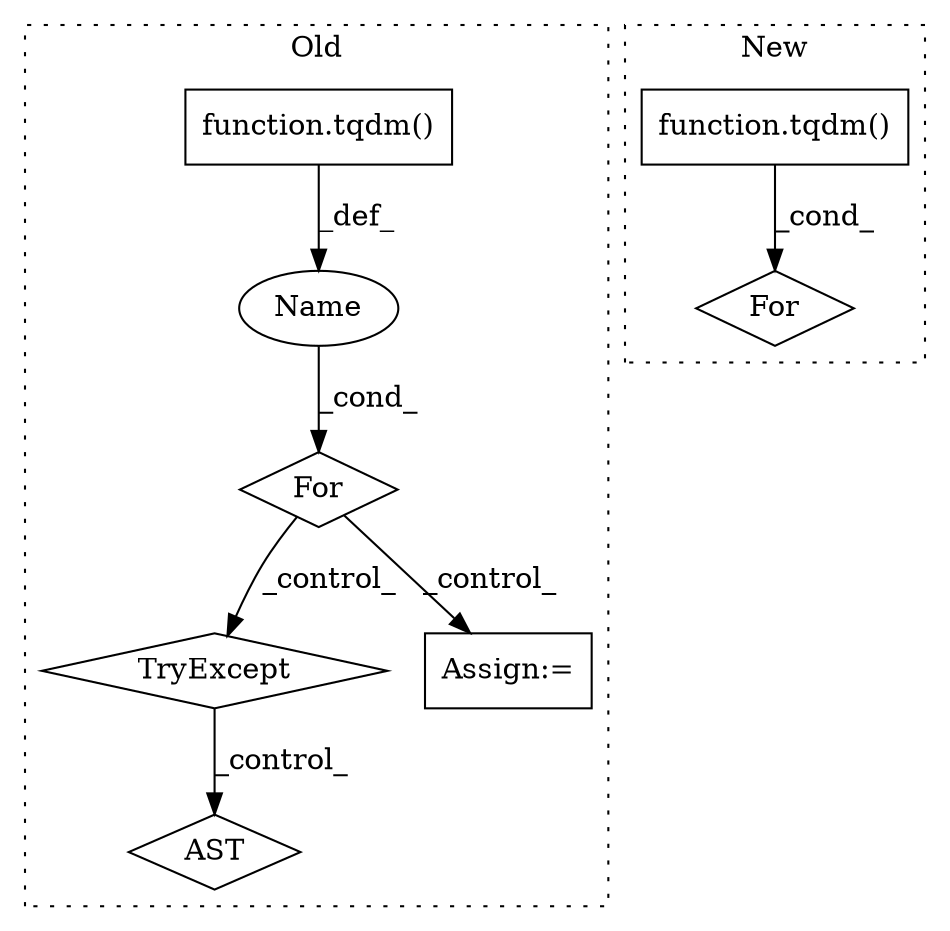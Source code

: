 digraph G {
subgraph cluster0 {
1 [label="TryExcept" a="71" s="2853" l="21" shape="diamond"];
3 [label="AST" a="2" s="2969,0" l="6,0" shape="diamond"];
4 [label="Name" a="87" s="2768" l="12" shape="ellipse"];
5 [label="For" a="107" s="2764,2799" l="4,54" shape="diamond"];
7 [label="function.tqdm()" a="75" s="2784,2798" l="5,1" shape="box"];
8 [label="Assign:=" a="68" s="3182" l="4" shape="box"];
label = "Old";
style="dotted";
}
subgraph cluster1 {
2 [label="function.tqdm()" a="75" s="3124,3154" l="5,28" shape="box"];
6 [label="For" a="107" s="3089,3182" l="4,14" shape="diamond"];
label = "New";
style="dotted";
}
1 -> 3 [label="_control_"];
2 -> 6 [label="_cond_"];
4 -> 5 [label="_cond_"];
5 -> 8 [label="_control_"];
5 -> 1 [label="_control_"];
7 -> 4 [label="_def_"];
}
